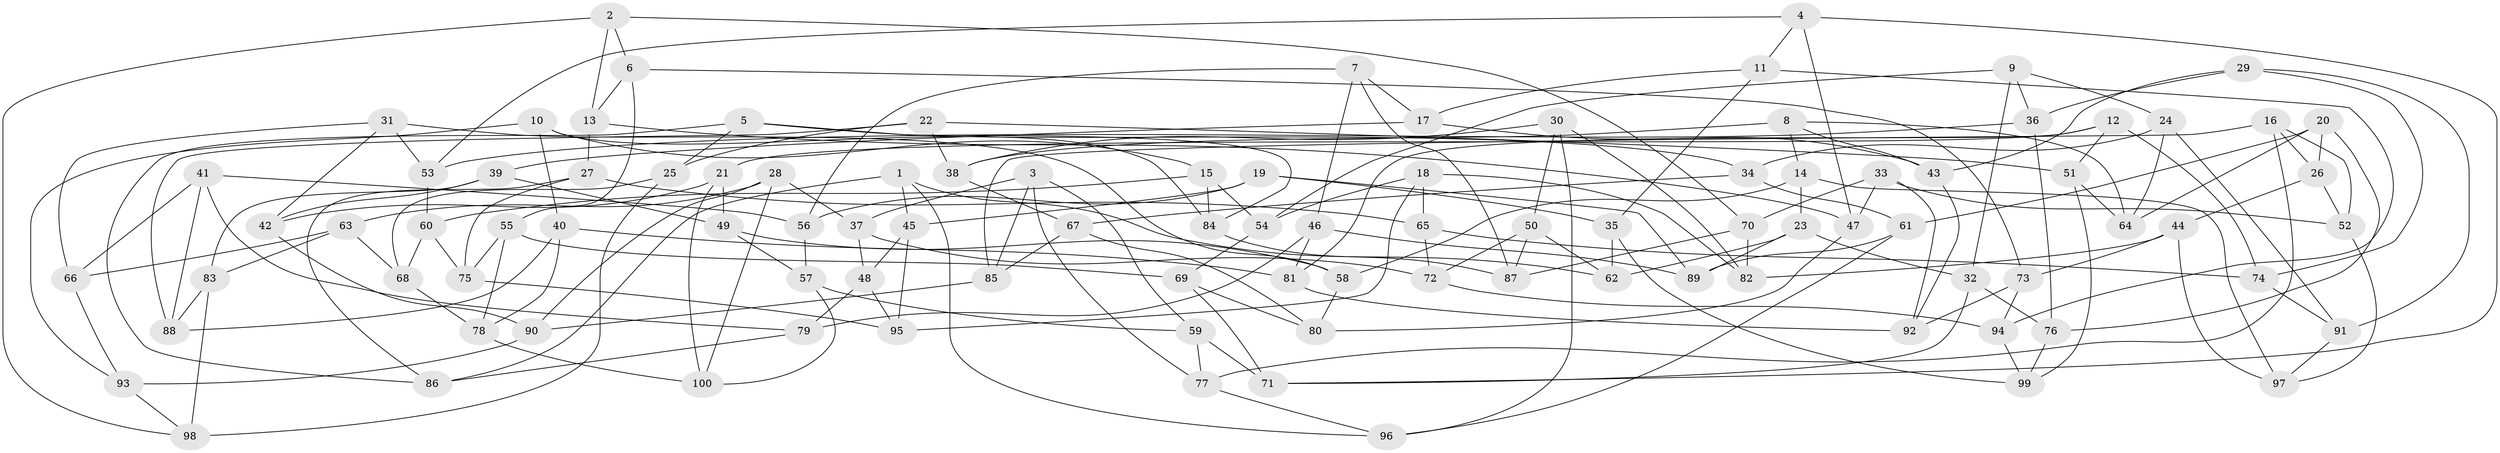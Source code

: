 // Generated by graph-tools (version 1.1) at 2025/03/03/09/25 03:03:01]
// undirected, 100 vertices, 200 edges
graph export_dot {
graph [start="1"]
  node [color=gray90,style=filled];
  1;
  2;
  3;
  4;
  5;
  6;
  7;
  8;
  9;
  10;
  11;
  12;
  13;
  14;
  15;
  16;
  17;
  18;
  19;
  20;
  21;
  22;
  23;
  24;
  25;
  26;
  27;
  28;
  29;
  30;
  31;
  32;
  33;
  34;
  35;
  36;
  37;
  38;
  39;
  40;
  41;
  42;
  43;
  44;
  45;
  46;
  47;
  48;
  49;
  50;
  51;
  52;
  53;
  54;
  55;
  56;
  57;
  58;
  59;
  60;
  61;
  62;
  63;
  64;
  65;
  66;
  67;
  68;
  69;
  70;
  71;
  72;
  73;
  74;
  75;
  76;
  77;
  78;
  79;
  80;
  81;
  82;
  83;
  84;
  85;
  86;
  87;
  88;
  89;
  90;
  91;
  92;
  93;
  94;
  95;
  96;
  97;
  98;
  99;
  100;
  1 -- 45;
  1 -- 62;
  1 -- 96;
  1 -- 86;
  2 -- 13;
  2 -- 98;
  2 -- 70;
  2 -- 6;
  3 -- 85;
  3 -- 37;
  3 -- 59;
  3 -- 77;
  4 -- 11;
  4 -- 71;
  4 -- 53;
  4 -- 47;
  5 -- 84;
  5 -- 34;
  5 -- 86;
  5 -- 25;
  6 -- 55;
  6 -- 13;
  6 -- 73;
  7 -- 17;
  7 -- 87;
  7 -- 46;
  7 -- 56;
  8 -- 38;
  8 -- 64;
  8 -- 43;
  8 -- 14;
  9 -- 36;
  9 -- 32;
  9 -- 24;
  9 -- 54;
  10 -- 15;
  10 -- 84;
  10 -- 93;
  10 -- 40;
  11 -- 17;
  11 -- 94;
  11 -- 35;
  12 -- 74;
  12 -- 51;
  12 -- 21;
  12 -- 81;
  13 -- 47;
  13 -- 27;
  14 -- 23;
  14 -- 58;
  14 -- 97;
  15 -- 60;
  15 -- 54;
  15 -- 84;
  16 -- 77;
  16 -- 26;
  16 -- 85;
  16 -- 52;
  17 -- 43;
  17 -- 39;
  18 -- 65;
  18 -- 95;
  18 -- 54;
  18 -- 82;
  19 -- 56;
  19 -- 89;
  19 -- 35;
  19 -- 45;
  20 -- 26;
  20 -- 64;
  20 -- 76;
  20 -- 61;
  21 -- 100;
  21 -- 42;
  21 -- 49;
  22 -- 88;
  22 -- 38;
  22 -- 25;
  22 -- 51;
  23 -- 32;
  23 -- 89;
  23 -- 62;
  24 -- 34;
  24 -- 64;
  24 -- 91;
  25 -- 68;
  25 -- 98;
  26 -- 52;
  26 -- 44;
  27 -- 65;
  27 -- 75;
  27 -- 86;
  28 -- 90;
  28 -- 37;
  28 -- 100;
  28 -- 63;
  29 -- 43;
  29 -- 91;
  29 -- 36;
  29 -- 74;
  30 -- 96;
  30 -- 82;
  30 -- 38;
  30 -- 50;
  31 -- 66;
  31 -- 58;
  31 -- 53;
  31 -- 42;
  32 -- 71;
  32 -- 76;
  33 -- 47;
  33 -- 52;
  33 -- 70;
  33 -- 92;
  34 -- 67;
  34 -- 61;
  35 -- 62;
  35 -- 99;
  36 -- 76;
  36 -- 53;
  37 -- 72;
  37 -- 48;
  38 -- 67;
  39 -- 49;
  39 -- 83;
  39 -- 42;
  40 -- 81;
  40 -- 78;
  40 -- 88;
  41 -- 79;
  41 -- 88;
  41 -- 56;
  41 -- 66;
  42 -- 90;
  43 -- 92;
  44 -- 97;
  44 -- 82;
  44 -- 73;
  45 -- 95;
  45 -- 48;
  46 -- 79;
  46 -- 81;
  46 -- 89;
  47 -- 80;
  48 -- 95;
  48 -- 79;
  49 -- 57;
  49 -- 58;
  50 -- 62;
  50 -- 87;
  50 -- 72;
  51 -- 99;
  51 -- 64;
  52 -- 97;
  53 -- 60;
  54 -- 69;
  55 -- 75;
  55 -- 78;
  55 -- 69;
  56 -- 57;
  57 -- 100;
  57 -- 59;
  58 -- 80;
  59 -- 71;
  59 -- 77;
  60 -- 68;
  60 -- 75;
  61 -- 96;
  61 -- 89;
  63 -- 66;
  63 -- 83;
  63 -- 68;
  65 -- 72;
  65 -- 74;
  66 -- 93;
  67 -- 85;
  67 -- 80;
  68 -- 78;
  69 -- 80;
  69 -- 71;
  70 -- 82;
  70 -- 87;
  72 -- 94;
  73 -- 92;
  73 -- 94;
  74 -- 91;
  75 -- 95;
  76 -- 99;
  77 -- 96;
  78 -- 100;
  79 -- 86;
  81 -- 92;
  83 -- 98;
  83 -- 88;
  84 -- 87;
  85 -- 90;
  90 -- 93;
  91 -- 97;
  93 -- 98;
  94 -- 99;
}
